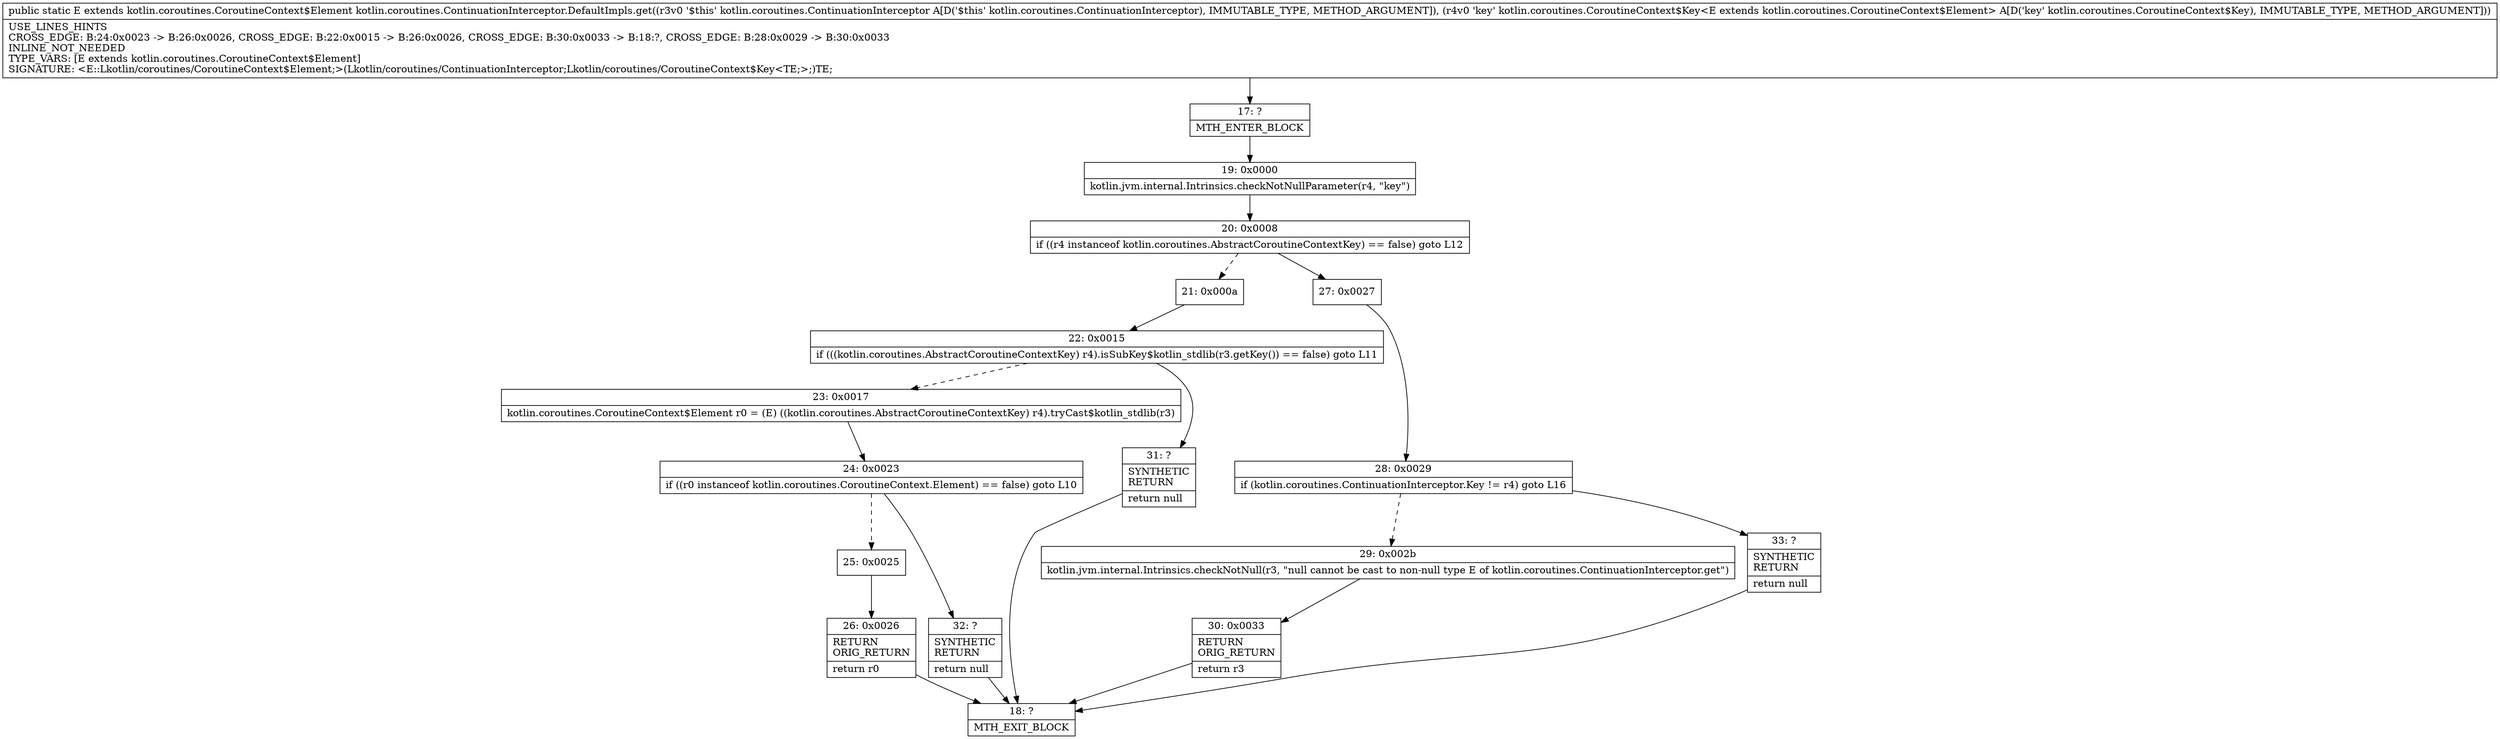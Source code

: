 digraph "CFG forkotlin.coroutines.ContinuationInterceptor.DefaultImpls.get(Lkotlin\/coroutines\/ContinuationInterceptor;Lkotlin\/coroutines\/CoroutineContext$Key;)Lkotlin\/coroutines\/CoroutineContext$Element;" {
Node_17 [shape=record,label="{17\:\ ?|MTH_ENTER_BLOCK\l}"];
Node_19 [shape=record,label="{19\:\ 0x0000|kotlin.jvm.internal.Intrinsics.checkNotNullParameter(r4, \"key\")\l}"];
Node_20 [shape=record,label="{20\:\ 0x0008|if ((r4 instanceof kotlin.coroutines.AbstractCoroutineContextKey) == false) goto L12\l}"];
Node_21 [shape=record,label="{21\:\ 0x000a}"];
Node_22 [shape=record,label="{22\:\ 0x0015|if (((kotlin.coroutines.AbstractCoroutineContextKey) r4).isSubKey$kotlin_stdlib(r3.getKey()) == false) goto L11\l}"];
Node_23 [shape=record,label="{23\:\ 0x0017|kotlin.coroutines.CoroutineContext$Element r0 = (E) ((kotlin.coroutines.AbstractCoroutineContextKey) r4).tryCast$kotlin_stdlib(r3)\l}"];
Node_24 [shape=record,label="{24\:\ 0x0023|if ((r0 instanceof kotlin.coroutines.CoroutineContext.Element) == false) goto L10\l}"];
Node_25 [shape=record,label="{25\:\ 0x0025}"];
Node_26 [shape=record,label="{26\:\ 0x0026|RETURN\lORIG_RETURN\l|return r0\l}"];
Node_18 [shape=record,label="{18\:\ ?|MTH_EXIT_BLOCK\l}"];
Node_32 [shape=record,label="{32\:\ ?|SYNTHETIC\lRETURN\l|return null\l}"];
Node_31 [shape=record,label="{31\:\ ?|SYNTHETIC\lRETURN\l|return null\l}"];
Node_27 [shape=record,label="{27\:\ 0x0027}"];
Node_28 [shape=record,label="{28\:\ 0x0029|if (kotlin.coroutines.ContinuationInterceptor.Key != r4) goto L16\l}"];
Node_29 [shape=record,label="{29\:\ 0x002b|kotlin.jvm.internal.Intrinsics.checkNotNull(r3, \"null cannot be cast to non\-null type E of kotlin.coroutines.ContinuationInterceptor.get\")\l}"];
Node_30 [shape=record,label="{30\:\ 0x0033|RETURN\lORIG_RETURN\l|return r3\l}"];
Node_33 [shape=record,label="{33\:\ ?|SYNTHETIC\lRETURN\l|return null\l}"];
MethodNode[shape=record,label="{public static E extends kotlin.coroutines.CoroutineContext$Element kotlin.coroutines.ContinuationInterceptor.DefaultImpls.get((r3v0 '$this' kotlin.coroutines.ContinuationInterceptor A[D('$this' kotlin.coroutines.ContinuationInterceptor), IMMUTABLE_TYPE, METHOD_ARGUMENT]), (r4v0 'key' kotlin.coroutines.CoroutineContext$Key\<E extends kotlin.coroutines.CoroutineContext$Element\> A[D('key' kotlin.coroutines.CoroutineContext$Key), IMMUTABLE_TYPE, METHOD_ARGUMENT]))  | USE_LINES_HINTS\lCROSS_EDGE: B:24:0x0023 \-\> B:26:0x0026, CROSS_EDGE: B:22:0x0015 \-\> B:26:0x0026, CROSS_EDGE: B:30:0x0033 \-\> B:18:?, CROSS_EDGE: B:28:0x0029 \-\> B:30:0x0033\lINLINE_NOT_NEEDED\lTYPE_VARS: [E extends kotlin.coroutines.CoroutineContext$Element]\lSIGNATURE: \<E::Lkotlin\/coroutines\/CoroutineContext$Element;\>(Lkotlin\/coroutines\/ContinuationInterceptor;Lkotlin\/coroutines\/CoroutineContext$Key\<TE;\>;)TE;\l}"];
MethodNode -> Node_17;Node_17 -> Node_19;
Node_19 -> Node_20;
Node_20 -> Node_21[style=dashed];
Node_20 -> Node_27;
Node_21 -> Node_22;
Node_22 -> Node_23[style=dashed];
Node_22 -> Node_31;
Node_23 -> Node_24;
Node_24 -> Node_25[style=dashed];
Node_24 -> Node_32;
Node_25 -> Node_26;
Node_26 -> Node_18;
Node_32 -> Node_18;
Node_31 -> Node_18;
Node_27 -> Node_28;
Node_28 -> Node_29[style=dashed];
Node_28 -> Node_33;
Node_29 -> Node_30;
Node_30 -> Node_18;
Node_33 -> Node_18;
}

